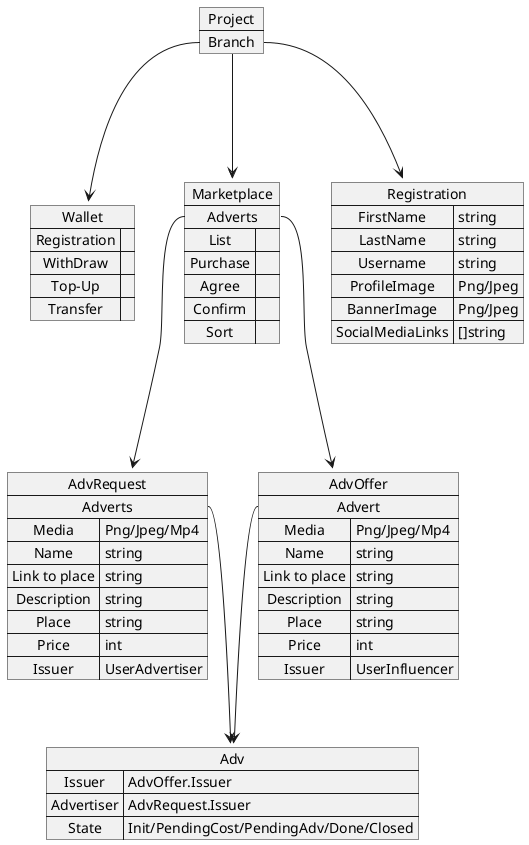 @startuml
'https://plantuml.com/object-diagram

map Adv{
  Issuer => AdvOffer.Issuer
  Advertiser => AdvRequest.Issuer
  State => Init/PendingCost/PendingAdv/Done/Closed
}


map AdvRequest {
 Adverts *--> Adv
 Media => Png/Jpeg/Mp4
 Name => string
 Link to place => string
 Description => string
 Place => string
 Price => int
 Issuer => UserAdvertiser
}

map AdvOffer {
 Advert *--> Adv
 Media => Png/Jpeg/Mp4
 Name => string
 Link to place => string
 Description => string
 Place => string
 Price => int
 Issuer => UserInfluencer
}

map Wallet {
 Registration =>
 WithDraw =>
 Top-Up =>
 Transfer =>
}

map Marketplace {
 Adverts *---> AdvOffer
 Adverts *---> AdvRequest
 List =>
 Purchase =>
 Agree =>
 Confirm =>
 Sort =>
}


map Registration{
 FirstName => string
 LastName => string
 Username => string
 ProfileImage => Png/Jpeg
 BannerImage => Png/Jpeg
 SocialMediaLinks => []string
}

map Project {
 Branch *---> Marketplace
 Branch *---> Wallet
 Branch *---> Registration
}


@enduml
